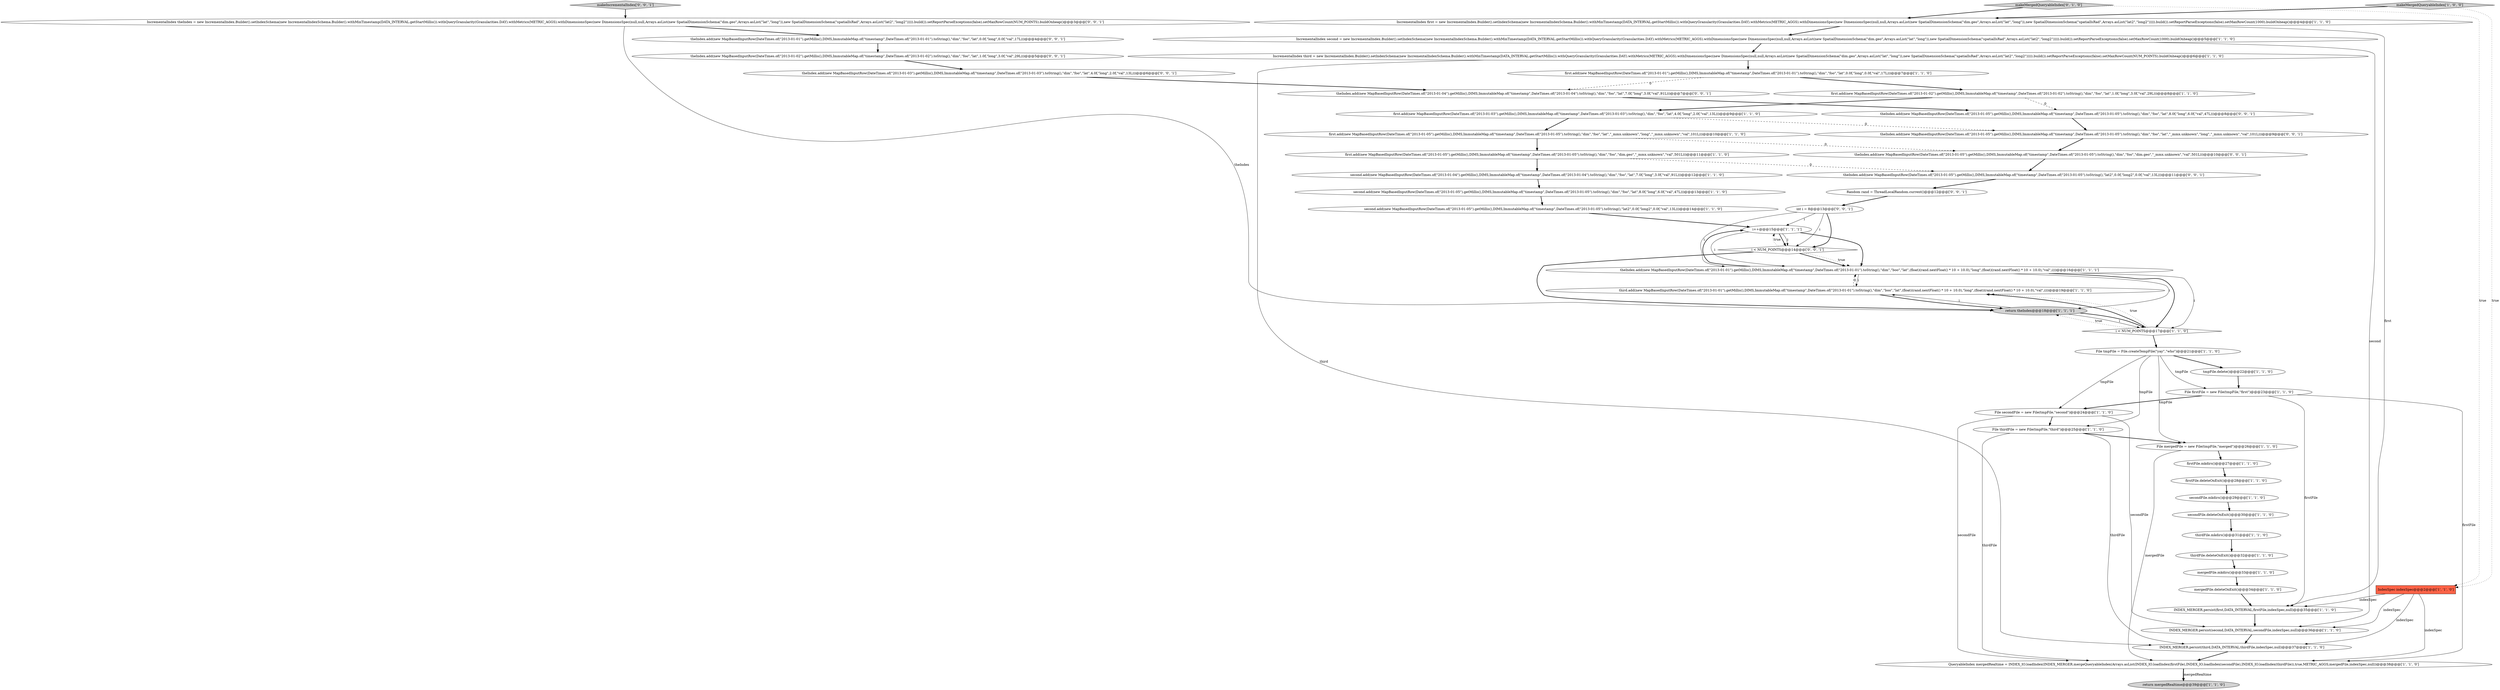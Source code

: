 digraph {
5 [style = filled, label = "File tmpFile = File.createTempFile(\"yay\",\"who\")@@@21@@@['1', '1', '0']", fillcolor = white, shape = ellipse image = "AAA0AAABBB1BBB"];
12 [style = filled, label = "i++@@@15@@@['1', '1', '1']", fillcolor = white, shape = ellipse image = "AAA0AAABBB1BBB"];
21 [style = filled, label = "first.add(new MapBasedInputRow(DateTimes.of(\"2013-01-01\").getMillis(),DIMS,ImmutableMap.of(\"timestamp\",DateTimes.of(\"2013-01-01\").toString(),\"dim\",\"foo\",\"lat\",0.0f,\"long\",0.0f,\"val\",17L)))@@@7@@@['1', '1', '0']", fillcolor = white, shape = ellipse image = "AAA0AAABBB1BBB"];
27 [style = filled, label = "i < NUM_POINTS@@@17@@@['1', '1', '0']", fillcolor = white, shape = diamond image = "AAA0AAABBB1BBB"];
20 [style = filled, label = "tmpFile.delete()@@@22@@@['1', '1', '0']", fillcolor = white, shape = ellipse image = "AAA0AAABBB1BBB"];
30 [style = filled, label = "second.add(new MapBasedInputRow(DateTimes.of(\"2013-01-04\").getMillis(),DIMS,ImmutableMap.of(\"timestamp\",DateTimes.of(\"2013-01-04\").toString(),\"dim\",\"foo\",\"lat\",7.0f,\"long\",3.0f,\"val\",91L)))@@@12@@@['1', '1', '0']", fillcolor = white, shape = ellipse image = "AAA0AAABBB1BBB"];
28 [style = filled, label = "first.add(new MapBasedInputRow(DateTimes.of(\"2013-01-05\").getMillis(),DIMS,ImmutableMap.of(\"timestamp\",DateTimes.of(\"2013-01-05\").toString(),\"dim\",\"foo\",\"dim.geo\",\"_mmx.unknown\",\"val\",501L)))@@@11@@@['1', '1', '0']", fillcolor = white, shape = ellipse image = "AAA0AAABBB1BBB"];
17 [style = filled, label = "File thirdFile = new File(tmpFile,\"third\")@@@25@@@['1', '1', '0']", fillcolor = white, shape = ellipse image = "AAA0AAABBB1BBB"];
49 [style = filled, label = "theIndex.add(new MapBasedInputRow(DateTimes.of(\"2013-01-04\").getMillis(),DIMS,ImmutableMap.of(\"timestamp\",DateTimes.of(\"2013-01-04\").toString(),\"dim\",\"foo\",\"lat\",7.0f,\"long\",3.0f,\"val\",91L)))@@@7@@@['0', '0', '1']", fillcolor = white, shape = ellipse image = "AAA0AAABBB3BBB"];
40 [style = filled, label = "theIndex.add(new MapBasedInputRow(DateTimes.of(\"2013-01-05\").getMillis(),DIMS,ImmutableMap.of(\"timestamp\",DateTimes.of(\"2013-01-05\").toString(),\"dim\",\"foo\",\"lat\",\"_mmx.unknown\",\"long\",\"_mmx.unknown\",\"val\",101L)))@@@9@@@['0', '0', '1']", fillcolor = white, shape = ellipse image = "AAA0AAABBB3BBB"];
19 [style = filled, label = "thirdFile.deleteOnExit()@@@32@@@['1', '1', '0']", fillcolor = white, shape = ellipse image = "AAA0AAABBB1BBB"];
3 [style = filled, label = "INDEX_MERGER.persist(third,DATA_INTERVAL,thirdFile,indexSpec,null)@@@37@@@['1', '1', '0']", fillcolor = white, shape = ellipse image = "AAA0AAABBB1BBB"];
2 [style = filled, label = "IncrementalIndex second = new IncrementalIndex.Builder().setIndexSchema(new IncrementalIndexSchema.Builder().withMinTimestamp(DATA_INTERVAL.getStartMillis()).withQueryGranularity(Granularities.DAY).withMetrics(METRIC_AGGS).withDimensionsSpec(new DimensionsSpec(null,null,Arrays.asList(new SpatialDimensionSchema(\"dim.geo\",Arrays.asList(\"lat\",\"long\")),new SpatialDimensionSchema(\"spatialIsRad\",Arrays.asList(\"lat2\",\"long2\"))))).build()).setReportParseExceptions(false).setMaxRowCount(1000).buildOnheap()@@@5@@@['1', '1', '0']", fillcolor = white, shape = ellipse image = "AAA0AAABBB1BBB"];
45 [style = filled, label = "Random rand = ThreadLocalRandom.current()@@@12@@@['0', '0', '1']", fillcolor = white, shape = ellipse image = "AAA0AAABBB3BBB"];
22 [style = filled, label = "mergedFile.mkdirs()@@@33@@@['1', '1', '0']", fillcolor = white, shape = ellipse image = "AAA0AAABBB1BBB"];
33 [style = filled, label = "first.add(new MapBasedInputRow(DateTimes.of(\"2013-01-03\").getMillis(),DIMS,ImmutableMap.of(\"timestamp\",DateTimes.of(\"2013-01-03\").toString(),\"dim\",\"foo\",\"lat\",4.0f,\"long\",2.0f,\"val\",13L)))@@@9@@@['1', '1', '0']", fillcolor = white, shape = ellipse image = "AAA0AAABBB1BBB"];
32 [style = filled, label = "INDEX_MERGER.persist(second,DATA_INTERVAL,secondFile,indexSpec,null)@@@36@@@['1', '1', '0']", fillcolor = white, shape = ellipse image = "AAA0AAABBB1BBB"];
7 [style = filled, label = "IncrementalIndex first = new IncrementalIndex.Builder().setIndexSchema(new IncrementalIndexSchema.Builder().withMinTimestamp(DATA_INTERVAL.getStartMillis()).withQueryGranularity(Granularities.DAY).withMetrics(METRIC_AGGS).withDimensionsSpec(new DimensionsSpec(null,null,Arrays.asList(new SpatialDimensionSchema(\"dim.geo\",Arrays.asList(\"lat\",\"long\")),new SpatialDimensionSchema(\"spatialIsRad\",Arrays.asList(\"lat2\",\"long2\"))))).build()).setReportParseExceptions(false).setMaxRowCount(1000).buildOnheap()@@@4@@@['1', '1', '0']", fillcolor = white, shape = ellipse image = "AAA0AAABBB1BBB"];
44 [style = filled, label = "theIndex.add(new MapBasedInputRow(DateTimes.of(\"2013-01-05\").getMillis(),DIMS,ImmutableMap.of(\"timestamp\",DateTimes.of(\"2013-01-05\").toString(),\"dim\",\"foo\",\"dim.geo\",\"_mmx.unknown\",\"val\",501L)))@@@10@@@['0', '0', '1']", fillcolor = white, shape = ellipse image = "AAA0AAABBB3BBB"];
34 [style = filled, label = "return theIndex@@@18@@@['1', '1', '1']", fillcolor = lightgray, shape = ellipse image = "AAA0AAABBB1BBB"];
46 [style = filled, label = "i < NUM_POINTS@@@14@@@['0', '0', '1']", fillcolor = white, shape = diamond image = "AAA0AAABBB3BBB"];
0 [style = filled, label = "IncrementalIndex third = new IncrementalIndex.Builder().setIndexSchema(new IncrementalIndexSchema.Builder().withMinTimestamp(DATA_INTERVAL.getStartMillis()).withQueryGranularity(Granularities.DAY).withMetrics(METRIC_AGGS).withDimensionsSpec(new DimensionsSpec(null,null,Arrays.asList(new SpatialDimensionSchema(\"dim.geo\",Arrays.asList(\"lat\",\"long\")),new SpatialDimensionSchema(\"spatialIsRad\",Arrays.asList(\"lat2\",\"long2\"))))).build()).setReportParseExceptions(false).setMaxRowCount(NUM_POINTS).buildOnheap()@@@6@@@['1', '1', '0']", fillcolor = white, shape = ellipse image = "AAA0AAABBB1BBB"];
36 [style = filled, label = "return mergedRealtime@@@39@@@['1', '1', '0']", fillcolor = lightgray, shape = ellipse image = "AAA0AAABBB1BBB"];
50 [style = filled, label = "theIndex.add(new MapBasedInputRow(DateTimes.of(\"2013-01-01\").getMillis(),DIMS,ImmutableMap.of(\"timestamp\",DateTimes.of(\"2013-01-01\").toString(),\"dim\",\"foo\",\"lat\",0.0f,\"long\",0.0f,\"val\",17L)))@@@4@@@['0', '0', '1']", fillcolor = white, shape = ellipse image = "AAA0AAABBB3BBB"];
1 [style = filled, label = "File mergedFile = new File(tmpFile,\"merged\")@@@26@@@['1', '1', '0']", fillcolor = white, shape = ellipse image = "AAA0AAABBB1BBB"];
26 [style = filled, label = "IndexSpec indexSpec@@@2@@@['1', '1', '0']", fillcolor = tomato, shape = box image = "AAA0AAABBB1BBB"];
15 [style = filled, label = "File firstFile = new File(tmpFile,\"first\")@@@23@@@['1', '1', '0']", fillcolor = white, shape = ellipse image = "AAA0AAABBB1BBB"];
47 [style = filled, label = "int i = 8@@@13@@@['0', '0', '1']", fillcolor = white, shape = ellipse image = "AAA0AAABBB3BBB"];
14 [style = filled, label = "INDEX_MERGER.persist(first,DATA_INTERVAL,firstFile,indexSpec,null)@@@35@@@['1', '1', '0']", fillcolor = white, shape = ellipse image = "AAA0AAABBB1BBB"];
29 [style = filled, label = "thirdFile.mkdirs()@@@31@@@['1', '1', '0']", fillcolor = white, shape = ellipse image = "AAA0AAABBB1BBB"];
35 [style = filled, label = "secondFile.mkdirs()@@@29@@@['1', '1', '0']", fillcolor = white, shape = ellipse image = "AAA0AAABBB1BBB"];
31 [style = filled, label = "theIndex.add(new MapBasedInputRow(DateTimes.of(\"2013-01-01\").getMillis(),DIMS,ImmutableMap.of(\"timestamp\",DateTimes.of(\"2013-01-01\").toString(),\"dim\",\"boo\",\"lat\",(float)(rand.nextFloat() * 10 + 10.0),\"long\",(float)(rand.nextFloat() * 10 + 10.0),\"val\",i)))@@@16@@@['1', '1', '1']", fillcolor = white, shape = ellipse image = "AAA0AAABBB1BBB"];
16 [style = filled, label = "second.add(new MapBasedInputRow(DateTimes.of(\"2013-01-05\").getMillis(),DIMS,ImmutableMap.of(\"timestamp\",DateTimes.of(\"2013-01-05\").toString(),\"lat2\",0.0f,\"long2\",0.0f,\"val\",13L)))@@@14@@@['1', '1', '0']", fillcolor = white, shape = ellipse image = "AAA0AAABBB1BBB"];
37 [style = filled, label = "makeMergedQueryableIndex['0', '1', '0']", fillcolor = lightgray, shape = diamond image = "AAA0AAABBB2BBB"];
38 [style = filled, label = "IncrementalIndex theIndex = new IncrementalIndex.Builder().setIndexSchema(new IncrementalIndexSchema.Builder().withMinTimestamp(DATA_INTERVAL.getStartMillis()).withQueryGranularity(Granularities.DAY).withMetrics(METRIC_AGGS).withDimensionsSpec(new DimensionsSpec(null,null,Arrays.asList(new SpatialDimensionSchema(\"dim.geo\",Arrays.asList(\"lat\",\"long\")),new SpatialDimensionSchema(\"spatialIsRad\",Arrays.asList(\"lat2\",\"long2\"))))).build()).setReportParseExceptions(false).setMaxRowCount(NUM_POINTS).buildOnheap()@@@3@@@['0', '0', '1']", fillcolor = white, shape = ellipse image = "AAA0AAABBB3BBB"];
11 [style = filled, label = "makeMergedQueryableIndex['1', '0', '0']", fillcolor = lightgray, shape = diamond image = "AAA0AAABBB1BBB"];
9 [style = filled, label = "QueryableIndex mergedRealtime = INDEX_IO.loadIndex(INDEX_MERGER.mergeQueryableIndex(Arrays.asList(INDEX_IO.loadIndex(firstFile),INDEX_IO.loadIndex(secondFile),INDEX_IO.loadIndex(thirdFile)),true,METRIC_AGGS,mergedFile,indexSpec,null))@@@38@@@['1', '1', '0']", fillcolor = white, shape = ellipse image = "AAA0AAABBB1BBB"];
42 [style = filled, label = "theIndex.add(new MapBasedInputRow(DateTimes.of(\"2013-01-03\").getMillis(),DIMS,ImmutableMap.of(\"timestamp\",DateTimes.of(\"2013-01-03\").toString(),\"dim\",\"foo\",\"lat\",4.0f,\"long\",2.0f,\"val\",13L)))@@@6@@@['0', '0', '1']", fillcolor = white, shape = ellipse image = "AAA0AAABBB3BBB"];
8 [style = filled, label = "third.add(new MapBasedInputRow(DateTimes.of(\"2013-01-01\").getMillis(),DIMS,ImmutableMap.of(\"timestamp\",DateTimes.of(\"2013-01-01\").toString(),\"dim\",\"boo\",\"lat\",(float)(rand.nextFloat() * 10 + 10.0),\"long\",(float)(rand.nextFloat() * 10 + 10.0),\"val\",i)))@@@19@@@['1', '1', '0']", fillcolor = white, shape = ellipse image = "AAA0AAABBB1BBB"];
25 [style = filled, label = "File secondFile = new File(tmpFile,\"second\")@@@24@@@['1', '1', '0']", fillcolor = white, shape = ellipse image = "AAA0AAABBB1BBB"];
18 [style = filled, label = "second.add(new MapBasedInputRow(DateTimes.of(\"2013-01-05\").getMillis(),DIMS,ImmutableMap.of(\"timestamp\",DateTimes.of(\"2013-01-05\").toString(),\"dim\",\"foo\",\"lat\",8.0f,\"long\",6.0f,\"val\",47L)))@@@13@@@['1', '1', '0']", fillcolor = white, shape = ellipse image = "AAA0AAABBB1BBB"];
13 [style = filled, label = "firstFile.deleteOnExit()@@@28@@@['1', '1', '0']", fillcolor = white, shape = ellipse image = "AAA0AAABBB1BBB"];
10 [style = filled, label = "firstFile.mkdirs()@@@27@@@['1', '1', '0']", fillcolor = white, shape = ellipse image = "AAA0AAABBB1BBB"];
4 [style = filled, label = "secondFile.deleteOnExit()@@@30@@@['1', '1', '0']", fillcolor = white, shape = ellipse image = "AAA0AAABBB1BBB"];
6 [style = filled, label = "mergedFile.deleteOnExit()@@@34@@@['1', '1', '0']", fillcolor = white, shape = ellipse image = "AAA0AAABBB1BBB"];
24 [style = filled, label = "first.add(new MapBasedInputRow(DateTimes.of(\"2013-01-05\").getMillis(),DIMS,ImmutableMap.of(\"timestamp\",DateTimes.of(\"2013-01-05\").toString(),\"dim\",\"foo\",\"lat\",\"_mmx.unknown\",\"long\",\"_mmx.unknown\",\"val\",101L)))@@@10@@@['1', '1', '0']", fillcolor = white, shape = ellipse image = "AAA0AAABBB1BBB"];
43 [style = filled, label = "theIndex.add(new MapBasedInputRow(DateTimes.of(\"2013-01-05\").getMillis(),DIMS,ImmutableMap.of(\"timestamp\",DateTimes.of(\"2013-01-05\").toString(),\"dim\",\"foo\",\"lat\",8.0f,\"long\",6.0f,\"val\",47L)))@@@8@@@['0', '0', '1']", fillcolor = white, shape = ellipse image = "AAA0AAABBB3BBB"];
41 [style = filled, label = "makeIncrementalIndex['0', '0', '1']", fillcolor = lightgray, shape = diamond image = "AAA0AAABBB3BBB"];
39 [style = filled, label = "theIndex.add(new MapBasedInputRow(DateTimes.of(\"2013-01-02\").getMillis(),DIMS,ImmutableMap.of(\"timestamp\",DateTimes.of(\"2013-01-02\").toString(),\"dim\",\"foo\",\"lat\",1.0f,\"long\",3.0f,\"val\",29L)))@@@5@@@['0', '0', '1']", fillcolor = white, shape = ellipse image = "AAA0AAABBB3BBB"];
48 [style = filled, label = "theIndex.add(new MapBasedInputRow(DateTimes.of(\"2013-01-05\").getMillis(),DIMS,ImmutableMap.of(\"timestamp\",DateTimes.of(\"2013-01-05\").toString(),\"lat2\",0.0f,\"long2\",0.0f,\"val\",13L)))@@@11@@@['0', '0', '1']", fillcolor = white, shape = ellipse image = "AAA0AAABBB3BBB"];
23 [style = filled, label = "first.add(new MapBasedInputRow(DateTimes.of(\"2013-01-02\").getMillis(),DIMS,ImmutableMap.of(\"timestamp\",DateTimes.of(\"2013-01-02\").toString(),\"dim\",\"foo\",\"lat\",1.0f,\"long\",3.0f,\"val\",29L)))@@@8@@@['1', '1', '0']", fillcolor = white, shape = ellipse image = "AAA0AAABBB1BBB"];
37->7 [style = bold, label=""];
29->19 [style = bold, label=""];
37->26 [style = dotted, label="true"];
35->4 [style = bold, label=""];
14->32 [style = bold, label=""];
15->14 [style = solid, label="firstFile"];
15->9 [style = solid, label="firstFile"];
44->48 [style = bold, label=""];
19->22 [style = bold, label=""];
39->42 [style = bold, label=""];
25->17 [style = bold, label=""];
5->15 [style = solid, label="tmpFile"];
16->12 [style = bold, label=""];
9->36 [style = bold, label=""];
48->45 [style = bold, label=""];
2->32 [style = solid, label="second"];
3->9 [style = bold, label=""];
41->38 [style = bold, label=""];
33->40 [style = dashed, label="0"];
12->46 [style = bold, label=""];
0->21 [style = bold, label=""];
47->12 [style = solid, label="i"];
21->49 [style = dashed, label="0"];
15->25 [style = bold, label=""];
50->39 [style = bold, label=""];
33->24 [style = bold, label=""];
17->1 [style = bold, label=""];
28->30 [style = bold, label=""];
38->50 [style = bold, label=""];
1->10 [style = bold, label=""];
23->43 [style = dashed, label="0"];
20->15 [style = bold, label=""];
46->31 [style = bold, label=""];
23->33 [style = bold, label=""];
47->46 [style = bold, label=""];
17->3 [style = solid, label="thirdFile"];
49->43 [style = bold, label=""];
42->49 [style = bold, label=""];
13->35 [style = bold, label=""];
46->31 [style = dotted, label="true"];
12->31 [style = bold, label=""];
27->8 [style = bold, label=""];
6->14 [style = bold, label=""];
46->12 [style = dotted, label="true"];
17->9 [style = solid, label="thirdFile"];
34->8 [style = solid, label="i"];
26->32 [style = solid, label="indexSpec"];
25->9 [style = solid, label="secondFile"];
7->2 [style = bold, label=""];
31->34 [style = solid, label="i"];
22->6 [style = bold, label=""];
30->18 [style = bold, label=""];
46->34 [style = bold, label=""];
25->32 [style = solid, label="secondFile"];
26->9 [style = solid, label="indexSpec"];
31->12 [style = bold, label=""];
5->25 [style = solid, label="tmpFile"];
9->36 [style = solid, label="mergedRealtime"];
12->46 [style = solid, label="i"];
47->31 [style = solid, label="i"];
31->8 [style = solid, label="i"];
31->27 [style = solid, label="i"];
10->13 [style = bold, label=""];
38->34 [style = solid, label="theIndex"];
27->8 [style = dotted, label="true"];
43->40 [style = bold, label=""];
18->16 [style = bold, label=""];
8->31 [style = dashed, label="0"];
2->0 [style = bold, label=""];
47->46 [style = solid, label="i"];
24->44 [style = dashed, label="0"];
5->1 [style = solid, label="tmpFile"];
5->17 [style = solid, label="tmpFile"];
27->34 [style = dotted, label="true"];
26->14 [style = solid, label="indexSpec"];
1->9 [style = solid, label="mergedFile"];
45->47 [style = bold, label=""];
26->3 [style = solid, label="indexSpec"];
8->34 [style = bold, label=""];
11->7 [style = bold, label=""];
40->44 [style = bold, label=""];
12->31 [style = solid, label="i"];
27->5 [style = bold, label=""];
5->20 [style = bold, label=""];
32->3 [style = bold, label=""];
11->26 [style = dotted, label="true"];
7->14 [style = solid, label="first"];
34->27 [style = solid, label="i"];
24->28 [style = bold, label=""];
4->29 [style = bold, label=""];
21->23 [style = bold, label=""];
28->48 [style = dashed, label="0"];
31->27 [style = bold, label=""];
0->3 [style = solid, label="third"];
34->27 [style = bold, label=""];
}
